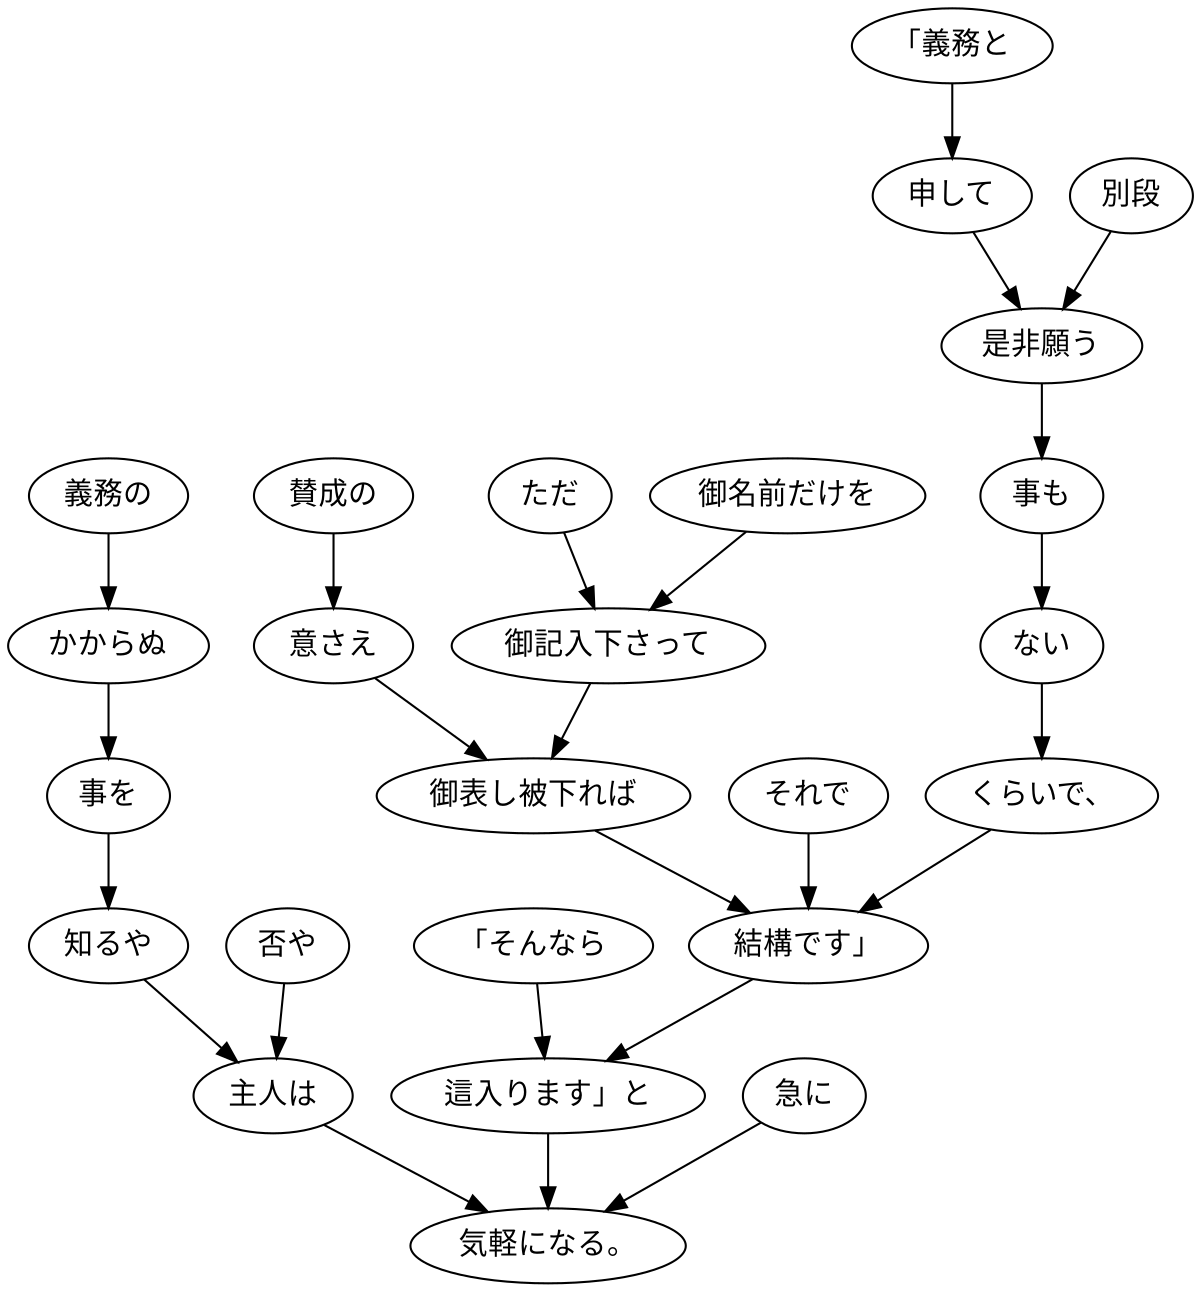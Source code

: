 digraph graph842 {
	node0 [label="「義務と"];
	node1 [label="申して"];
	node2 [label="別段"];
	node3 [label="是非願う"];
	node4 [label="事も"];
	node5 [label="ない"];
	node6 [label="くらいで、"];
	node7 [label="ただ"];
	node8 [label="御名前だけを"];
	node9 [label="御記入下さって"];
	node10 [label="賛成の"];
	node11 [label="意さえ"];
	node12 [label="御表し被下れば"];
	node13 [label="それで"];
	node14 [label="結構です」"];
	node15 [label="「そんなら"];
	node16 [label="這入ります」と"];
	node17 [label="義務の"];
	node18 [label="かからぬ"];
	node19 [label="事を"];
	node20 [label="知るや"];
	node21 [label="否や"];
	node22 [label="主人は"];
	node23 [label="急に"];
	node24 [label="気軽になる。"];
	node0 -> node1;
	node1 -> node3;
	node2 -> node3;
	node3 -> node4;
	node4 -> node5;
	node5 -> node6;
	node6 -> node14;
	node7 -> node9;
	node8 -> node9;
	node9 -> node12;
	node10 -> node11;
	node11 -> node12;
	node12 -> node14;
	node13 -> node14;
	node14 -> node16;
	node15 -> node16;
	node16 -> node24;
	node17 -> node18;
	node18 -> node19;
	node19 -> node20;
	node20 -> node22;
	node21 -> node22;
	node22 -> node24;
	node23 -> node24;
}
